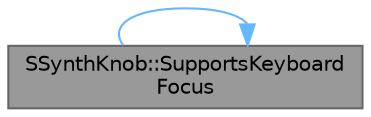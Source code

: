 digraph "SSynthKnob::SupportsKeyboardFocus"
{
 // INTERACTIVE_SVG=YES
 // LATEX_PDF_SIZE
  bgcolor="transparent";
  edge [fontname=Helvetica,fontsize=10,labelfontname=Helvetica,labelfontsize=10];
  node [fontname=Helvetica,fontsize=10,shape=box,height=0.2,width=0.4];
  rankdir="LR";
  Node1 [id="Node000001",label="SSynthKnob::SupportsKeyboard\lFocus",height=0.2,width=0.4,color="gray40", fillcolor="grey60", style="filled", fontcolor="black",tooltip="Checks to see if this widget supports keyboard focus."];
  Node1 -> Node1 [id="edge1_Node000001_Node000001",color="steelblue1",style="solid",tooltip=" "];
}
